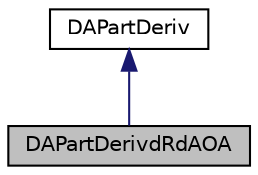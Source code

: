 digraph "DAPartDerivdRdAOA"
{
  bgcolor="transparent";
  edge [fontname="Helvetica",fontsize="10",labelfontname="Helvetica",labelfontsize="10"];
  node [fontname="Helvetica",fontsize="10",shape=record];
  Node0 [label="DAPartDerivdRdAOA",height=0.2,width=0.4,color="black", fillcolor="grey75", style="filled", fontcolor="black"];
  Node1 -> Node0 [dir="back",color="midnightblue",fontsize="10",style="solid",fontname="Helvetica"];
  Node1 [label="DAPartDeriv",height=0.2,width=0.4,color="black",URL="$classFoam_1_1DAPartDeriv.html"];
}
